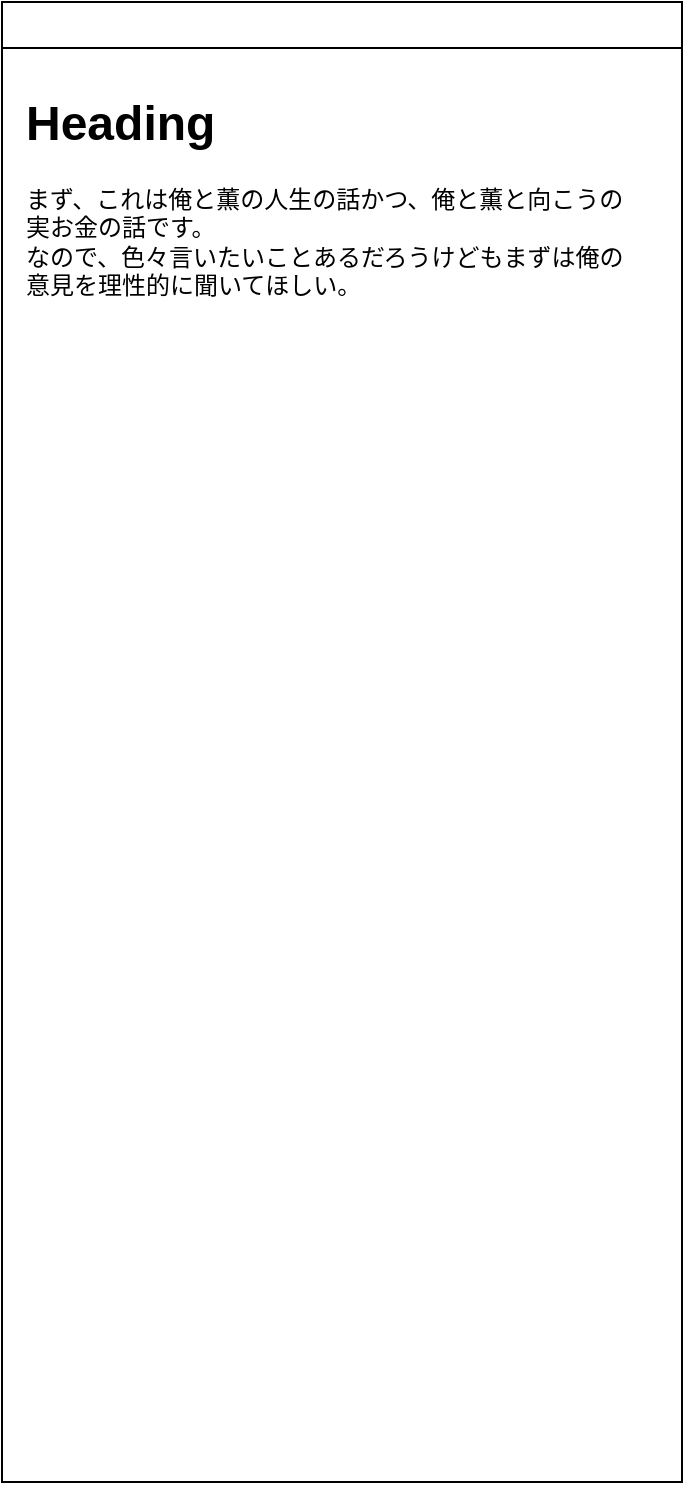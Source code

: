 <mxfile version="24.1.0" type="github">
  <diagram name="英語" id="dhC7dpjMyy3n1bbPjUTI">
    <mxGraphModel dx="1194" dy="615" grid="1" gridSize="10" guides="1" tooltips="1" connect="1" arrows="1" fold="1" page="1" pageScale="1" pageWidth="827" pageHeight="1169" math="0" shadow="0">
      <root>
        <mxCell id="0" />
        <mxCell id="1" parent="0" />
        <mxCell id="foG0x-CLaeSb250egE1I-1" value="" style="swimlane;whiteSpace=wrap;html=1;" vertex="1" parent="1">
          <mxGeometry x="240" y="40" width="340" height="740" as="geometry" />
        </mxCell>
        <mxCell id="foG0x-CLaeSb250egE1I-4" value="&lt;h1 style=&quot;margin-top: 0px;&quot;&gt;Heading&lt;/h1&gt;&lt;div&gt;まず、これは俺と薫の人生の話かつ、俺と薫と向こうの実お金の話です。&lt;/div&gt;&lt;div&gt;なので、色々言いたいことあるだろうけどもまずは俺の意見を理性的に聞いてほしい。&lt;/div&gt;&lt;div&gt;&lt;br&gt;&lt;/div&gt;&lt;div&gt;&lt;br&gt;&lt;/div&gt;" style="text;html=1;whiteSpace=wrap;overflow=hidden;rounded=0;" vertex="1" parent="foG0x-CLaeSb250egE1I-1">
          <mxGeometry x="10" y="40" width="310" height="430" as="geometry" />
        </mxCell>
      </root>
    </mxGraphModel>
  </diagram>
</mxfile>
